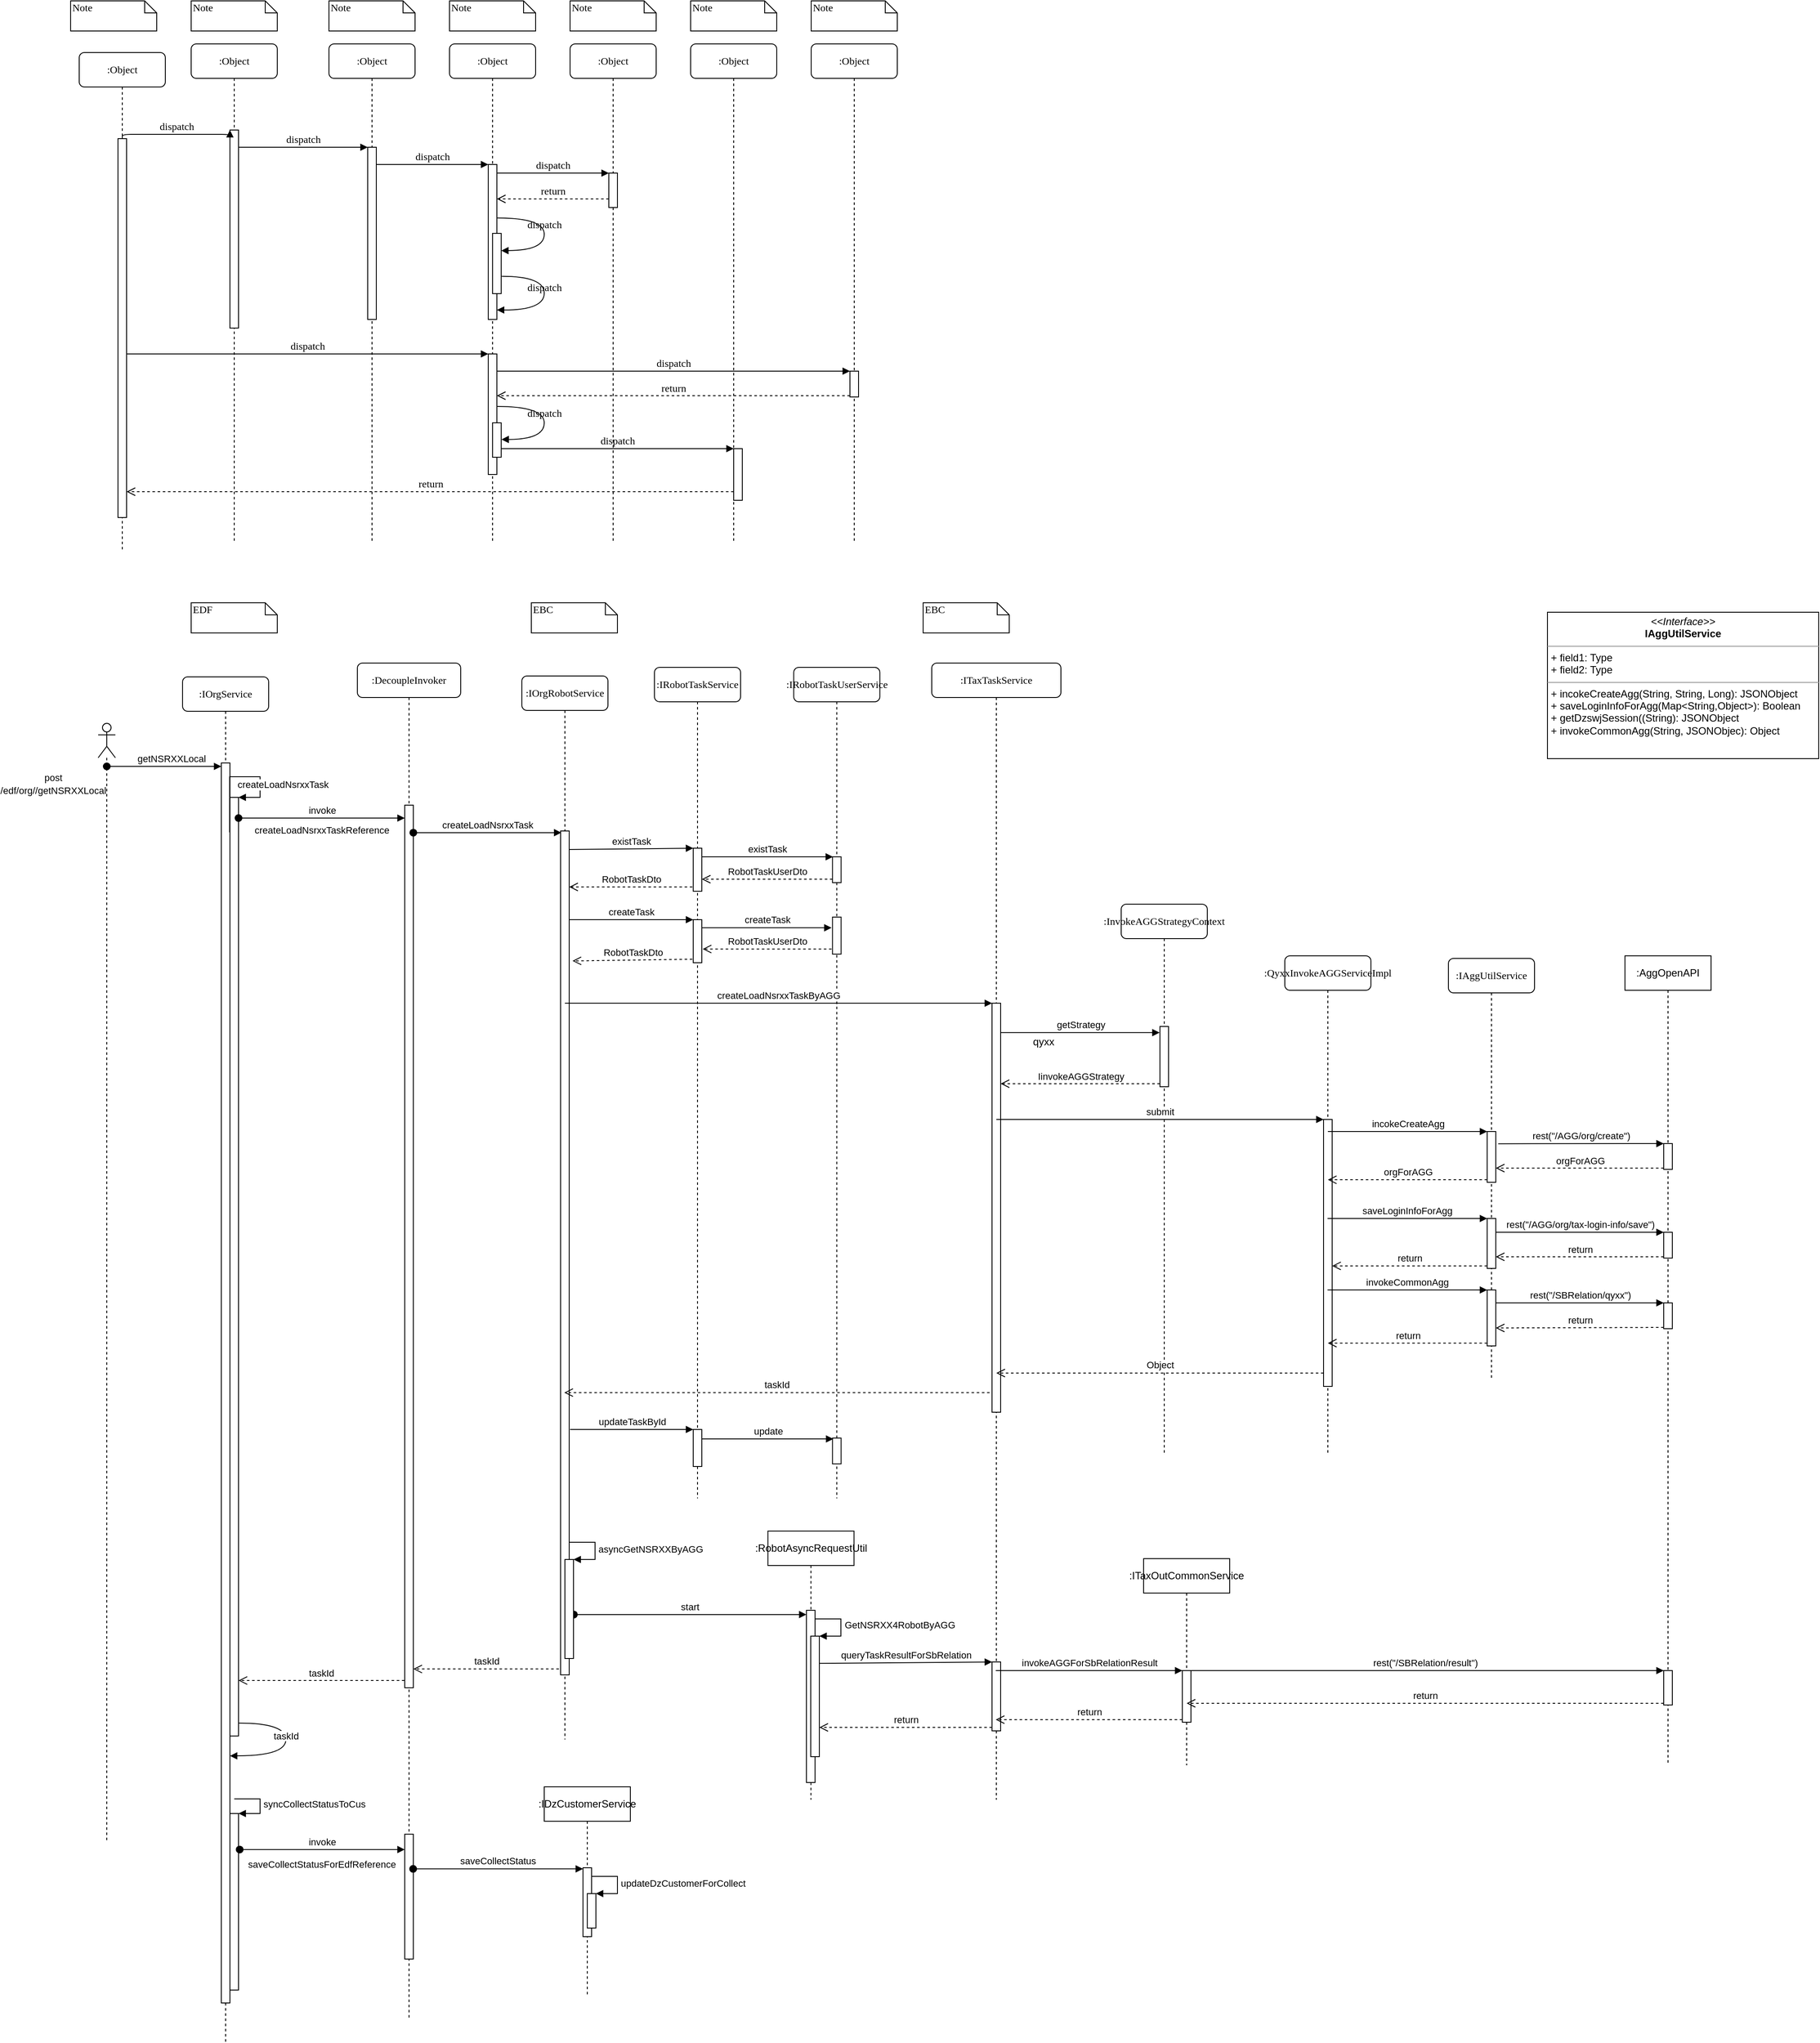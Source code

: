 <mxfile version="16.5.6" type="github">
  <diagram name="Page-1" id="13e1069c-82ec-6db2-03f1-153e76fe0fe0">
    <mxGraphModel dx="1205" dy="662" grid="1" gridSize="10" guides="1" tooltips="1" connect="1" arrows="1" fold="1" page="1" pageScale="1" pageWidth="1100" pageHeight="850" background="none" math="0" shadow="0">
      <root>
        <mxCell id="0" />
        <mxCell id="1" parent="0" />
        <mxCell id="7baba1c4bc27f4b0-2" value=":Object" style="shape=umlLifeline;perimeter=lifelinePerimeter;whiteSpace=wrap;html=1;container=1;collapsible=0;recursiveResize=0;outlineConnect=0;rounded=1;shadow=0;comic=0;labelBackgroundColor=none;strokeWidth=1;fontFamily=Verdana;fontSize=12;align=center;" parent="1" vertex="1">
          <mxGeometry x="240" y="80" width="100" height="580" as="geometry" />
        </mxCell>
        <mxCell id="7baba1c4bc27f4b0-10" value="" style="html=1;points=[];perimeter=orthogonalPerimeter;rounded=0;shadow=0;comic=0;labelBackgroundColor=none;strokeWidth=1;fontFamily=Verdana;fontSize=12;align=center;" parent="7baba1c4bc27f4b0-2" vertex="1">
          <mxGeometry x="45" y="100" width="10" height="230" as="geometry" />
        </mxCell>
        <mxCell id="7baba1c4bc27f4b0-3" value=":Object" style="shape=umlLifeline;perimeter=lifelinePerimeter;whiteSpace=wrap;html=1;container=1;collapsible=0;recursiveResize=0;outlineConnect=0;rounded=1;shadow=0;comic=0;labelBackgroundColor=none;strokeWidth=1;fontFamily=Verdana;fontSize=12;align=center;" parent="1" vertex="1">
          <mxGeometry x="400" y="80" width="100" height="580" as="geometry" />
        </mxCell>
        <mxCell id="7baba1c4bc27f4b0-13" value="" style="html=1;points=[];perimeter=orthogonalPerimeter;rounded=0;shadow=0;comic=0;labelBackgroundColor=none;strokeWidth=1;fontFamily=Verdana;fontSize=12;align=center;" parent="7baba1c4bc27f4b0-3" vertex="1">
          <mxGeometry x="45" y="120" width="10" height="200" as="geometry" />
        </mxCell>
        <mxCell id="7baba1c4bc27f4b0-4" value=":Object" style="shape=umlLifeline;perimeter=lifelinePerimeter;whiteSpace=wrap;html=1;container=1;collapsible=0;recursiveResize=0;outlineConnect=0;rounded=1;shadow=0;comic=0;labelBackgroundColor=none;strokeWidth=1;fontFamily=Verdana;fontSize=12;align=center;" parent="1" vertex="1">
          <mxGeometry x="540" y="80" width="100" height="580" as="geometry" />
        </mxCell>
        <mxCell id="7baba1c4bc27f4b0-5" value=":Object" style="shape=umlLifeline;perimeter=lifelinePerimeter;whiteSpace=wrap;html=1;container=1;collapsible=0;recursiveResize=0;outlineConnect=0;rounded=1;shadow=0;comic=0;labelBackgroundColor=none;strokeWidth=1;fontFamily=Verdana;fontSize=12;align=center;" parent="1" vertex="1">
          <mxGeometry x="680" y="80" width="100" height="580" as="geometry" />
        </mxCell>
        <mxCell id="7baba1c4bc27f4b0-6" value=":Object" style="shape=umlLifeline;perimeter=lifelinePerimeter;whiteSpace=wrap;html=1;container=1;collapsible=0;recursiveResize=0;outlineConnect=0;rounded=1;shadow=0;comic=0;labelBackgroundColor=none;strokeWidth=1;fontFamily=Verdana;fontSize=12;align=center;" parent="1" vertex="1">
          <mxGeometry x="820" y="80" width="100" height="580" as="geometry" />
        </mxCell>
        <mxCell id="7baba1c4bc27f4b0-7" value=":Object" style="shape=umlLifeline;perimeter=lifelinePerimeter;whiteSpace=wrap;html=1;container=1;collapsible=0;recursiveResize=0;outlineConnect=0;rounded=1;shadow=0;comic=0;labelBackgroundColor=none;strokeWidth=1;fontFamily=Verdana;fontSize=12;align=center;" parent="1" vertex="1">
          <mxGeometry x="960" y="80" width="100" height="580" as="geometry" />
        </mxCell>
        <mxCell id="7baba1c4bc27f4b0-8" value=":Object" style="shape=umlLifeline;perimeter=lifelinePerimeter;whiteSpace=wrap;html=1;container=1;collapsible=0;recursiveResize=0;outlineConnect=0;rounded=1;shadow=0;comic=0;labelBackgroundColor=none;strokeWidth=1;fontFamily=Verdana;fontSize=12;align=center;" parent="1" vertex="1">
          <mxGeometry x="110" y="90" width="100" height="580" as="geometry" />
        </mxCell>
        <mxCell id="7baba1c4bc27f4b0-9" value="" style="html=1;points=[];perimeter=orthogonalPerimeter;rounded=0;shadow=0;comic=0;labelBackgroundColor=none;strokeWidth=1;fontFamily=Verdana;fontSize=12;align=center;" parent="7baba1c4bc27f4b0-8" vertex="1">
          <mxGeometry x="45" y="100" width="10" height="440" as="geometry" />
        </mxCell>
        <mxCell id="7baba1c4bc27f4b0-16" value="" style="html=1;points=[];perimeter=orthogonalPerimeter;rounded=0;shadow=0;comic=0;labelBackgroundColor=none;strokeWidth=1;fontFamily=Verdana;fontSize=12;align=center;" parent="1" vertex="1">
          <mxGeometry x="585" y="220" width="10" height="180" as="geometry" />
        </mxCell>
        <mxCell id="7baba1c4bc27f4b0-17" value="dispatch" style="html=1;verticalAlign=bottom;endArrow=block;labelBackgroundColor=none;fontFamily=Verdana;fontSize=12;edgeStyle=elbowEdgeStyle;elbow=vertical;" parent="1" source="7baba1c4bc27f4b0-13" target="7baba1c4bc27f4b0-16" edge="1">
          <mxGeometry relative="1" as="geometry">
            <mxPoint x="510" y="220" as="sourcePoint" />
            <Array as="points">
              <mxPoint x="460" y="220" />
            </Array>
          </mxGeometry>
        </mxCell>
        <mxCell id="7baba1c4bc27f4b0-19" value="" style="html=1;points=[];perimeter=orthogonalPerimeter;rounded=0;shadow=0;comic=0;labelBackgroundColor=none;strokeWidth=1;fontFamily=Verdana;fontSize=12;align=center;" parent="1" vertex="1">
          <mxGeometry x="725" y="230" width="10" height="40" as="geometry" />
        </mxCell>
        <mxCell id="7baba1c4bc27f4b0-20" value="dispatch" style="html=1;verticalAlign=bottom;endArrow=block;entryX=0;entryY=0;labelBackgroundColor=none;fontFamily=Verdana;fontSize=12;edgeStyle=elbowEdgeStyle;elbow=vertical;" parent="1" source="7baba1c4bc27f4b0-16" target="7baba1c4bc27f4b0-19" edge="1">
          <mxGeometry relative="1" as="geometry">
            <mxPoint x="650" y="230" as="sourcePoint" />
          </mxGeometry>
        </mxCell>
        <mxCell id="7baba1c4bc27f4b0-21" value="return" style="html=1;verticalAlign=bottom;endArrow=open;dashed=1;endSize=8;labelBackgroundColor=none;fontFamily=Verdana;fontSize=12;edgeStyle=elbowEdgeStyle;elbow=vertical;" parent="1" source="7baba1c4bc27f4b0-19" target="7baba1c4bc27f4b0-16" edge="1">
          <mxGeometry relative="1" as="geometry">
            <mxPoint x="650" y="306" as="targetPoint" />
            <Array as="points">
              <mxPoint x="670" y="260" />
              <mxPoint x="700" y="260" />
            </Array>
          </mxGeometry>
        </mxCell>
        <mxCell id="7baba1c4bc27f4b0-22" value="" style="html=1;points=[];perimeter=orthogonalPerimeter;rounded=0;shadow=0;comic=0;labelBackgroundColor=none;strokeWidth=1;fontFamily=Verdana;fontSize=12;align=center;" parent="1" vertex="1">
          <mxGeometry x="585" y="440" width="10" height="140" as="geometry" />
        </mxCell>
        <mxCell id="7baba1c4bc27f4b0-23" value="dispatch" style="html=1;verticalAlign=bottom;endArrow=block;entryX=0;entryY=0;labelBackgroundColor=none;fontFamily=Verdana;fontSize=12;" parent="1" source="7baba1c4bc27f4b0-9" target="7baba1c4bc27f4b0-22" edge="1">
          <mxGeometry relative="1" as="geometry">
            <mxPoint x="510" y="420" as="sourcePoint" />
          </mxGeometry>
        </mxCell>
        <mxCell id="7baba1c4bc27f4b0-25" value="" style="html=1;points=[];perimeter=orthogonalPerimeter;rounded=0;shadow=0;comic=0;labelBackgroundColor=none;strokeColor=#000000;strokeWidth=1;fillColor=#FFFFFF;fontFamily=Verdana;fontSize=12;fontColor=#000000;align=center;" parent="1" vertex="1">
          <mxGeometry x="1005" y="460" width="10" height="30" as="geometry" />
        </mxCell>
        <mxCell id="7baba1c4bc27f4b0-26" value="dispatch" style="html=1;verticalAlign=bottom;endArrow=block;entryX=0;entryY=0;labelBackgroundColor=none;fontFamily=Verdana;fontSize=12;" parent="1" source="7baba1c4bc27f4b0-22" target="7baba1c4bc27f4b0-25" edge="1">
          <mxGeometry relative="1" as="geometry">
            <mxPoint x="930" y="340" as="sourcePoint" />
          </mxGeometry>
        </mxCell>
        <mxCell id="7baba1c4bc27f4b0-27" value="return" style="html=1;verticalAlign=bottom;endArrow=open;dashed=1;endSize=8;exitX=0;exitY=0.95;labelBackgroundColor=none;fontFamily=Verdana;fontSize=12;" parent="1" source="7baba1c4bc27f4b0-25" target="7baba1c4bc27f4b0-22" edge="1">
          <mxGeometry relative="1" as="geometry">
            <mxPoint x="930" y="416" as="targetPoint" />
          </mxGeometry>
        </mxCell>
        <mxCell id="7baba1c4bc27f4b0-28" value="" style="html=1;points=[];perimeter=orthogonalPerimeter;rounded=0;shadow=0;comic=0;labelBackgroundColor=none;strokeWidth=1;fontFamily=Verdana;fontSize=12;align=center;" parent="1" vertex="1">
          <mxGeometry x="870" y="550" width="10" height="60" as="geometry" />
        </mxCell>
        <mxCell id="7baba1c4bc27f4b0-29" value="dispatch" style="html=1;verticalAlign=bottom;endArrow=block;entryX=0;entryY=0;labelBackgroundColor=none;fontFamily=Verdana;fontSize=12;edgeStyle=elbowEdgeStyle;elbow=vertical;" parent="1" source="7baba1c4bc27f4b0-37" target="7baba1c4bc27f4b0-28" edge="1">
          <mxGeometry relative="1" as="geometry">
            <mxPoint x="800" y="550" as="sourcePoint" />
          </mxGeometry>
        </mxCell>
        <mxCell id="7baba1c4bc27f4b0-30" value="return" style="html=1;verticalAlign=bottom;endArrow=open;dashed=1;endSize=8;labelBackgroundColor=none;fontFamily=Verdana;fontSize=12;edgeStyle=elbowEdgeStyle;elbow=vertical;" parent="1" source="7baba1c4bc27f4b0-28" target="7baba1c4bc27f4b0-9" edge="1">
          <mxGeometry relative="1" as="geometry">
            <mxPoint x="800" y="626" as="targetPoint" />
            <Array as="points">
              <mxPoint x="570" y="600" />
            </Array>
          </mxGeometry>
        </mxCell>
        <mxCell id="7baba1c4bc27f4b0-11" value="dispatch" style="html=1;verticalAlign=bottom;endArrow=block;entryX=0;entryY=0;labelBackgroundColor=none;fontFamily=Verdana;fontSize=12;edgeStyle=elbowEdgeStyle;elbow=vertical;" parent="1" source="7baba1c4bc27f4b0-9" target="7baba1c4bc27f4b0-10" edge="1">
          <mxGeometry relative="1" as="geometry">
            <mxPoint x="220" y="190" as="sourcePoint" />
          </mxGeometry>
        </mxCell>
        <mxCell id="7baba1c4bc27f4b0-14" value="dispatch" style="html=1;verticalAlign=bottom;endArrow=block;entryX=0;entryY=0;labelBackgroundColor=none;fontFamily=Verdana;fontSize=12;edgeStyle=elbowEdgeStyle;elbow=vertical;" parent="1" source="7baba1c4bc27f4b0-10" target="7baba1c4bc27f4b0-13" edge="1">
          <mxGeometry relative="1" as="geometry">
            <mxPoint x="370" y="200" as="sourcePoint" />
          </mxGeometry>
        </mxCell>
        <mxCell id="7baba1c4bc27f4b0-34" value="" style="html=1;points=[];perimeter=orthogonalPerimeter;rounded=0;shadow=0;comic=0;labelBackgroundColor=none;strokeWidth=1;fontFamily=Verdana;fontSize=12;align=center;" parent="1" vertex="1">
          <mxGeometry x="590" y="300" width="10" height="70" as="geometry" />
        </mxCell>
        <mxCell id="7baba1c4bc27f4b0-35" value="dispatch" style="html=1;verticalAlign=bottom;endArrow=block;labelBackgroundColor=none;fontFamily=Verdana;fontSize=12;elbow=vertical;edgeStyle=orthogonalEdgeStyle;curved=1;entryX=1;entryY=0.286;entryPerimeter=0;exitX=1.038;exitY=0.345;exitPerimeter=0;" parent="1" source="7baba1c4bc27f4b0-16" target="7baba1c4bc27f4b0-34" edge="1">
          <mxGeometry relative="1" as="geometry">
            <mxPoint x="465" y="230" as="sourcePoint" />
            <mxPoint x="595" y="230" as="targetPoint" />
            <Array as="points">
              <mxPoint x="650" y="282" />
              <mxPoint x="650" y="320" />
            </Array>
          </mxGeometry>
        </mxCell>
        <mxCell id="7baba1c4bc27f4b0-36" value="dispatch" style="html=1;verticalAlign=bottom;endArrow=block;labelBackgroundColor=none;fontFamily=Verdana;fontSize=12;elbow=vertical;edgeStyle=orthogonalEdgeStyle;curved=1;exitX=1.066;exitY=0.713;exitPerimeter=0;" parent="1" source="7baba1c4bc27f4b0-34" edge="1">
          <mxGeometry relative="1" as="geometry">
            <mxPoint x="610.333" y="350" as="sourcePoint" />
            <mxPoint x="595" y="389" as="targetPoint" />
            <Array as="points">
              <mxPoint x="650" y="350" />
              <mxPoint x="650" y="389" />
            </Array>
          </mxGeometry>
        </mxCell>
        <mxCell id="7baba1c4bc27f4b0-37" value="" style="html=1;points=[];perimeter=orthogonalPerimeter;rounded=0;shadow=0;comic=0;labelBackgroundColor=none;strokeWidth=1;fontFamily=Verdana;fontSize=12;align=center;" parent="1" vertex="1">
          <mxGeometry x="590" y="520" width="10" height="40" as="geometry" />
        </mxCell>
        <mxCell id="7baba1c4bc27f4b0-39" value="dispatch" style="html=1;verticalAlign=bottom;endArrow=block;labelBackgroundColor=none;fontFamily=Verdana;fontSize=12;elbow=vertical;edgeStyle=orthogonalEdgeStyle;curved=1;entryX=1;entryY=0.286;entryPerimeter=0;exitX=1.038;exitY=0.345;exitPerimeter=0;" parent="1" edge="1">
          <mxGeometry relative="1" as="geometry">
            <mxPoint x="595.333" y="501" as="sourcePoint" />
            <mxPoint x="600.333" y="539.333" as="targetPoint" />
            <Array as="points">
              <mxPoint x="650" y="501" />
              <mxPoint x="650" y="539" />
            </Array>
          </mxGeometry>
        </mxCell>
        <mxCell id="7baba1c4bc27f4b0-40" value="Note" style="shape=note;whiteSpace=wrap;html=1;size=14;verticalAlign=top;align=left;spacingTop=-6;rounded=0;shadow=0;comic=0;labelBackgroundColor=none;strokeWidth=1;fontFamily=Verdana;fontSize=12" parent="1" vertex="1">
          <mxGeometry x="100" y="30" width="100" height="35" as="geometry" />
        </mxCell>
        <mxCell id="7baba1c4bc27f4b0-41" value="Note" style="shape=note;whiteSpace=wrap;html=1;size=14;verticalAlign=top;align=left;spacingTop=-6;rounded=0;shadow=0;comic=0;labelBackgroundColor=none;strokeWidth=1;fontFamily=Verdana;fontSize=12" parent="1" vertex="1">
          <mxGeometry x="240" y="30" width="100" height="35" as="geometry" />
        </mxCell>
        <mxCell id="7baba1c4bc27f4b0-42" value="Note" style="shape=note;whiteSpace=wrap;html=1;size=14;verticalAlign=top;align=left;spacingTop=-6;rounded=0;shadow=0;comic=0;labelBackgroundColor=none;strokeWidth=1;fontFamily=Verdana;fontSize=12" parent="1" vertex="1">
          <mxGeometry x="400" y="30" width="100" height="35" as="geometry" />
        </mxCell>
        <mxCell id="7baba1c4bc27f4b0-43" value="Note" style="shape=note;whiteSpace=wrap;html=1;size=14;verticalAlign=top;align=left;spacingTop=-6;rounded=0;shadow=0;comic=0;labelBackgroundColor=none;strokeWidth=1;fontFamily=Verdana;fontSize=12" parent="1" vertex="1">
          <mxGeometry x="540" y="30" width="100" height="35" as="geometry" />
        </mxCell>
        <mxCell id="7baba1c4bc27f4b0-44" value="Note" style="shape=note;whiteSpace=wrap;html=1;size=14;verticalAlign=top;align=left;spacingTop=-6;rounded=0;shadow=0;comic=0;labelBackgroundColor=none;strokeWidth=1;fontFamily=Verdana;fontSize=12" parent="1" vertex="1">
          <mxGeometry x="680" y="30" width="100" height="35" as="geometry" />
        </mxCell>
        <mxCell id="7baba1c4bc27f4b0-45" value="Note" style="shape=note;whiteSpace=wrap;html=1;size=14;verticalAlign=top;align=left;spacingTop=-6;rounded=0;shadow=0;comic=0;labelBackgroundColor=none;strokeWidth=1;fontFamily=Verdana;fontSize=12" parent="1" vertex="1">
          <mxGeometry x="820" y="30" width="100" height="35" as="geometry" />
        </mxCell>
        <mxCell id="7baba1c4bc27f4b0-46" value="Note" style="shape=note;whiteSpace=wrap;html=1;size=14;verticalAlign=top;align=left;spacingTop=-6;rounded=0;shadow=0;comic=0;labelBackgroundColor=none;strokeWidth=1;fontFamily=Verdana;fontSize=12" parent="1" vertex="1">
          <mxGeometry x="960" y="30" width="100" height="35" as="geometry" />
        </mxCell>
        <mxCell id="ivkTq8XfYuDbO7q5Ro5L-1" value=":IOrgService" style="shape=umlLifeline;perimeter=lifelinePerimeter;whiteSpace=wrap;html=1;container=1;collapsible=0;recursiveResize=0;outlineConnect=0;rounded=1;shadow=0;comic=0;labelBackgroundColor=none;strokeWidth=1;fontFamily=Verdana;fontSize=12;align=center;" vertex="1" parent="1">
          <mxGeometry x="230" y="815" width="100" height="1585" as="geometry" />
        </mxCell>
        <mxCell id="ivkTq8XfYuDbO7q5Ro5L-4" value="" style="html=1;points=[];perimeter=orthogonalPerimeter;" vertex="1" parent="ivkTq8XfYuDbO7q5Ro5L-1">
          <mxGeometry x="45" y="100" width="10" height="1440" as="geometry" />
        </mxCell>
        <mxCell id="ivkTq8XfYuDbO7q5Ro5L-6" value="" style="html=1;points=[];perimeter=orthogonalPerimeter;" vertex="1" parent="ivkTq8XfYuDbO7q5Ro5L-1">
          <mxGeometry x="55" y="140" width="10" height="1090" as="geometry" />
        </mxCell>
        <mxCell id="ivkTq8XfYuDbO7q5Ro5L-7" value="createLoadNsrxxTask" style="edgeStyle=orthogonalEdgeStyle;html=1;align=left;spacingLeft=2;endArrow=block;rounded=0;entryX=1;entryY=0;exitX=0.967;exitY=0.056;exitDx=0;exitDy=0;exitPerimeter=0;" edge="1" target="ivkTq8XfYuDbO7q5Ro5L-6" parent="ivkTq8XfYuDbO7q5Ro5L-1" source="ivkTq8XfYuDbO7q5Ro5L-4">
          <mxGeometry x="-0.253" y="-5" relative="1" as="geometry">
            <mxPoint x="60" y="115" as="sourcePoint" />
            <Array as="points">
              <mxPoint x="55" y="116" />
              <mxPoint x="90" y="116" />
              <mxPoint x="90" y="140" />
            </Array>
            <mxPoint as="offset" />
          </mxGeometry>
        </mxCell>
        <mxCell id="ivkTq8XfYuDbO7q5Ro5L-94" value="&lt;span style=&quot;font-family: &amp;#34;helvetica&amp;#34; ; font-size: 11px ; background-color: rgb(255 , 255 , 255)&quot;&gt;taskId&lt;/span&gt;" style="html=1;verticalAlign=bottom;endArrow=block;labelBackgroundColor=none;fontFamily=Verdana;fontSize=12;elbow=vertical;edgeStyle=orthogonalEdgeStyle;curved=1;" edge="1" parent="ivkTq8XfYuDbO7q5Ro5L-1">
          <mxGeometry relative="1" as="geometry">
            <mxPoint x="65" y="1215.048" as="sourcePoint" />
            <mxPoint x="55" y="1253.048" as="targetPoint" />
            <Array as="points">
              <mxPoint x="120" y="1215" />
              <mxPoint x="120" y="1253" />
            </Array>
          </mxGeometry>
        </mxCell>
        <mxCell id="ivkTq8XfYuDbO7q5Ro5L-96" value="" style="html=1;points=[];perimeter=orthogonalPerimeter;" vertex="1" parent="ivkTq8XfYuDbO7q5Ro5L-1">
          <mxGeometry x="55" y="1320" width="10" height="205" as="geometry" />
        </mxCell>
        <mxCell id="ivkTq8XfYuDbO7q5Ro5L-97" value="syncCollectStatusToCus" style="edgeStyle=orthogonalEdgeStyle;html=1;align=left;spacingLeft=2;endArrow=block;rounded=0;entryX=1;entryY=0;" edge="1" target="ivkTq8XfYuDbO7q5Ro5L-96" parent="ivkTq8XfYuDbO7q5Ro5L-1">
          <mxGeometry relative="1" as="geometry">
            <mxPoint x="60" y="1303" as="sourcePoint" />
            <Array as="points">
              <mxPoint x="90" y="1303" />
              <mxPoint x="90" y="1320" />
            </Array>
          </mxGeometry>
        </mxCell>
        <mxCell id="ivkTq8XfYuDbO7q5Ro5L-3" value="" style="shape=umlLifeline;participant=umlActor;perimeter=lifelinePerimeter;whiteSpace=wrap;html=1;container=1;collapsible=0;recursiveResize=0;verticalAlign=top;spacingTop=36;outlineConnect=0;" vertex="1" parent="1">
          <mxGeometry x="132" y="869" width="20" height="1300" as="geometry" />
        </mxCell>
        <mxCell id="ivkTq8XfYuDbO7q5Ro5L-5" value="&lt;span style=&quot;font-size: 11px&quot;&gt;getNSRXXLocal&lt;/span&gt;" style="html=1;verticalAlign=bottom;startArrow=oval;endArrow=block;startSize=8;rounded=0;" edge="1" target="ivkTq8XfYuDbO7q5Ro5L-4" parent="1" source="ivkTq8XfYuDbO7q5Ro5L-3">
          <mxGeometry x="0.106" relative="1" as="geometry">
            <mxPoint x="245" y="914" as="sourcePoint" />
            <Array as="points">
              <mxPoint x="250" y="919" />
            </Array>
            <mxPoint x="1" as="offset" />
          </mxGeometry>
        </mxCell>
        <mxCell id="ivkTq8XfYuDbO7q5Ro5L-10" value=":DecoupleInvoker" style="shape=umlLifeline;perimeter=lifelinePerimeter;whiteSpace=wrap;html=1;container=1;collapsible=0;recursiveResize=0;outlineConnect=0;rounded=1;shadow=0;comic=0;labelBackgroundColor=none;strokeWidth=1;fontFamily=Verdana;fontSize=12;align=center;" vertex="1" parent="1">
          <mxGeometry x="433" y="799" width="120" height="1575" as="geometry" />
        </mxCell>
        <mxCell id="ivkTq8XfYuDbO7q5Ro5L-14" value="" style="html=1;points=[];perimeter=orthogonalPerimeter;" vertex="1" parent="ivkTq8XfYuDbO7q5Ro5L-10">
          <mxGeometry x="55" y="165" width="10" height="1025" as="geometry" />
        </mxCell>
        <mxCell id="ivkTq8XfYuDbO7q5Ro5L-17" value="&lt;span style=&quot;font-family: &amp;#34;helvetica&amp;#34; ; font-size: 11px ; background-color: rgb(255 , 255 , 255)&quot;&gt;createLoadNsrxxTaskReference&lt;/span&gt;" style="text;html=1;strokeColor=none;fillColor=none;align=center;verticalAlign=middle;whiteSpace=wrap;rounded=0;" vertex="1" parent="ivkTq8XfYuDbO7q5Ro5L-10">
          <mxGeometry x="-71" y="184" width="60" height="20" as="geometry" />
        </mxCell>
        <mxCell id="ivkTq8XfYuDbO7q5Ro5L-103" value="" style="html=1;points=[];perimeter=orthogonalPerimeter;" vertex="1" parent="ivkTq8XfYuDbO7q5Ro5L-10">
          <mxGeometry x="55" y="1360" width="10" height="145" as="geometry" />
        </mxCell>
        <mxCell id="ivkTq8XfYuDbO7q5Ro5L-15" value="invoke" style="html=1;verticalAlign=bottom;startArrow=oval;endArrow=block;startSize=8;rounded=0;" edge="1" target="ivkTq8XfYuDbO7q5Ro5L-14" parent="1" source="ivkTq8XfYuDbO7q5Ro5L-6">
          <mxGeometry relative="1" as="geometry">
            <mxPoint x="325.04" y="978.625" as="sourcePoint" />
            <Array as="points">
              <mxPoint x="400" y="979" />
            </Array>
          </mxGeometry>
        </mxCell>
        <mxCell id="ivkTq8XfYuDbO7q5Ro5L-19" value="&lt;span style=&quot;font-family: &amp;#34;helvetica&amp;#34; ; font-size: 11px ; background-color: rgb(255 , 255 , 255)&quot;&gt;post /edf/org//getNSRXXLocal&lt;/span&gt;" style="text;html=1;strokeColor=none;fillColor=none;align=center;verticalAlign=middle;whiteSpace=wrap;rounded=0;" vertex="1" parent="1">
          <mxGeometry x="50" y="929" width="60" height="20" as="geometry" />
        </mxCell>
        <mxCell id="ivkTq8XfYuDbO7q5Ro5L-20" value="EDF" style="shape=note;whiteSpace=wrap;html=1;size=14;verticalAlign=top;align=left;spacingTop=-6;rounded=0;shadow=0;comic=0;labelBackgroundColor=none;strokeWidth=1;fontFamily=Verdana;fontSize=12" vertex="1" parent="1">
          <mxGeometry x="240" y="729" width="100" height="35" as="geometry" />
        </mxCell>
        <mxCell id="ivkTq8XfYuDbO7q5Ro5L-21" value=":IOrgRobotService" style="shape=umlLifeline;perimeter=lifelinePerimeter;whiteSpace=wrap;html=1;container=1;collapsible=0;recursiveResize=0;outlineConnect=0;rounded=1;shadow=0;comic=0;labelBackgroundColor=none;strokeWidth=1;fontFamily=Verdana;fontSize=12;align=center;" vertex="1" parent="1">
          <mxGeometry x="624" y="814" width="100" height="1235" as="geometry" />
        </mxCell>
        <mxCell id="ivkTq8XfYuDbO7q5Ro5L-25" value="" style="html=1;points=[];perimeter=orthogonalPerimeter;" vertex="1" parent="ivkTq8XfYuDbO7q5Ro5L-21">
          <mxGeometry x="45" y="180" width="10" height="980" as="geometry" />
        </mxCell>
        <mxCell id="ivkTq8XfYuDbO7q5Ro5L-24" value="EBC" style="shape=note;whiteSpace=wrap;html=1;size=14;verticalAlign=top;align=left;spacingTop=-6;rounded=0;shadow=0;comic=0;labelBackgroundColor=none;strokeWidth=1;fontFamily=Verdana;fontSize=12" vertex="1" parent="1">
          <mxGeometry x="635" y="729" width="100" height="35" as="geometry" />
        </mxCell>
        <mxCell id="ivkTq8XfYuDbO7q5Ro5L-26" value="createLoadNsrxxTask" style="html=1;verticalAlign=bottom;startArrow=oval;endArrow=block;startSize=8;rounded=0;entryX=0.091;entryY=0.002;entryDx=0;entryDy=0;entryPerimeter=0;" edge="1" target="ivkTq8XfYuDbO7q5Ro5L-25" parent="1" source="ivkTq8XfYuDbO7q5Ro5L-14">
          <mxGeometry relative="1" as="geometry">
            <mxPoint x="530" y="996" as="sourcePoint" />
            <mxPoint x="600" y="996" as="targetPoint" />
          </mxGeometry>
        </mxCell>
        <mxCell id="ivkTq8XfYuDbO7q5Ro5L-27" value=":IRobotTaskService" style="shape=umlLifeline;perimeter=lifelinePerimeter;whiteSpace=wrap;html=1;container=1;collapsible=0;recursiveResize=0;outlineConnect=0;rounded=1;shadow=0;comic=0;labelBackgroundColor=none;strokeWidth=1;fontFamily=Verdana;fontSize=12;align=center;" vertex="1" parent="1">
          <mxGeometry x="778" y="804" width="100" height="965" as="geometry" />
        </mxCell>
        <mxCell id="ivkTq8XfYuDbO7q5Ro5L-29" value="" style="html=1;points=[];perimeter=orthogonalPerimeter;" vertex="1" parent="ivkTq8XfYuDbO7q5Ro5L-27">
          <mxGeometry x="45" y="210" width="10" height="50" as="geometry" />
        </mxCell>
        <mxCell id="ivkTq8XfYuDbO7q5Ro5L-31" value="RobotTaskDto" style="html=1;verticalAlign=bottom;endArrow=open;dashed=1;endSize=8;exitX=0;exitY=0.95;rounded=0;" edge="1" parent="ivkTq8XfYuDbO7q5Ro5L-27" target="ivkTq8XfYuDbO7q5Ro5L-25">
          <mxGeometry relative="1" as="geometry">
            <mxPoint x="-71" y="255" as="targetPoint" />
            <mxPoint x="44" y="255" as="sourcePoint" />
          </mxGeometry>
        </mxCell>
        <mxCell id="ivkTq8XfYuDbO7q5Ro5L-40" value="" style="html=1;points=[];perimeter=orthogonalPerimeter;" vertex="1" parent="ivkTq8XfYuDbO7q5Ro5L-27">
          <mxGeometry x="45" y="293" width="10" height="50" as="geometry" />
        </mxCell>
        <mxCell id="ivkTq8XfYuDbO7q5Ro5L-86" value="" style="html=1;points=[];perimeter=orthogonalPerimeter;" vertex="1" parent="ivkTq8XfYuDbO7q5Ro5L-27">
          <mxGeometry x="45" y="885" width="10" height="43" as="geometry" />
        </mxCell>
        <mxCell id="ivkTq8XfYuDbO7q5Ro5L-30" value="existTask" style="html=1;verticalAlign=bottom;endArrow=block;entryX=0;entryY=0;rounded=0;exitX=1.039;exitY=0.022;exitDx=0;exitDy=0;exitPerimeter=0;" edge="1" target="ivkTq8XfYuDbO7q5Ro5L-29" parent="1" source="ivkTq8XfYuDbO7q5Ro5L-25">
          <mxGeometry relative="1" as="geometry">
            <mxPoint x="700" y="1014" as="sourcePoint" />
          </mxGeometry>
        </mxCell>
        <mxCell id="ivkTq8XfYuDbO7q5Ro5L-32" value=":IRobotTaskUserService" style="shape=umlLifeline;perimeter=lifelinePerimeter;whiteSpace=wrap;html=1;container=1;collapsible=0;recursiveResize=0;outlineConnect=0;rounded=1;shadow=0;comic=0;labelBackgroundColor=none;strokeWidth=1;fontFamily=Verdana;fontSize=12;align=center;" vertex="1" parent="1">
          <mxGeometry x="939.74" y="804" width="100" height="965" as="geometry" />
        </mxCell>
        <mxCell id="ivkTq8XfYuDbO7q5Ro5L-33" value="" style="html=1;points=[];perimeter=orthogonalPerimeter;" vertex="1" parent="ivkTq8XfYuDbO7q5Ro5L-32">
          <mxGeometry x="45" y="220" width="10" height="30" as="geometry" />
        </mxCell>
        <mxCell id="ivkTq8XfYuDbO7q5Ro5L-34" value="RobotTaskUserDto" style="html=1;verticalAlign=bottom;endArrow=open;dashed=1;endSize=8;exitX=0;exitY=0.95;rounded=0;" edge="1" parent="ivkTq8XfYuDbO7q5Ro5L-32" target="ivkTq8XfYuDbO7q5Ro5L-29">
          <mxGeometry relative="1" as="geometry">
            <mxPoint x="-110" y="246" as="targetPoint" />
            <mxPoint x="45" y="246" as="sourcePoint" />
          </mxGeometry>
        </mxCell>
        <mxCell id="ivkTq8XfYuDbO7q5Ro5L-43" value="" style="html=1;points=[];perimeter=orthogonalPerimeter;" vertex="1" parent="ivkTq8XfYuDbO7q5Ro5L-32">
          <mxGeometry x="45" y="290" width="10" height="43" as="geometry" />
        </mxCell>
        <mxCell id="ivkTq8XfYuDbO7q5Ro5L-87" value="" style="html=1;points=[];perimeter=orthogonalPerimeter;" vertex="1" parent="ivkTq8XfYuDbO7q5Ro5L-32">
          <mxGeometry x="45" y="895" width="10" height="30" as="geometry" />
        </mxCell>
        <mxCell id="ivkTq8XfYuDbO7q5Ro5L-89" value="updateTaskById" style="html=1;verticalAlign=bottom;endArrow=block;entryX=0;entryY=0;rounded=0;" edge="1" parent="ivkTq8XfYuDbO7q5Ro5L-32" target="ivkTq8XfYuDbO7q5Ro5L-86">
          <mxGeometry relative="1" as="geometry">
            <mxPoint x="-259.74" y="885" as="sourcePoint" />
          </mxGeometry>
        </mxCell>
        <mxCell id="ivkTq8XfYuDbO7q5Ro5L-91" value="update" style="html=1;verticalAlign=bottom;endArrow=block;entryX=0;entryY=0;rounded=0;" edge="1" parent="ivkTq8XfYuDbO7q5Ro5L-32" source="ivkTq8XfYuDbO7q5Ro5L-86">
          <mxGeometry relative="1" as="geometry">
            <mxPoint x="-103.74" y="896" as="sourcePoint" />
            <mxPoint x="46.0" y="896" as="targetPoint" />
          </mxGeometry>
        </mxCell>
        <mxCell id="ivkTq8XfYuDbO7q5Ro5L-35" value="existTask" style="html=1;verticalAlign=bottom;endArrow=block;rounded=0;entryX=0.055;entryY=0;entryDx=0;entryDy=0;entryPerimeter=0;" edge="1" parent="1" target="ivkTq8XfYuDbO7q5Ro5L-33" source="ivkTq8XfYuDbO7q5Ro5L-29">
          <mxGeometry relative="1" as="geometry">
            <mxPoint x="880" y="1025" as="sourcePoint" />
            <mxPoint x="1000" y="1025" as="targetPoint" />
          </mxGeometry>
        </mxCell>
        <mxCell id="ivkTq8XfYuDbO7q5Ro5L-41" value="RobotTaskDto" style="html=1;verticalAlign=bottom;endArrow=open;dashed=1;endSize=8;rounded=0;exitX=-0.1;exitY=0.918;exitDx=0;exitDy=0;exitPerimeter=0;entryX=1.387;entryY=0.154;entryDx=0;entryDy=0;entryPerimeter=0;" edge="1" parent="1" source="ivkTq8XfYuDbO7q5Ro5L-40" target="ivkTq8XfYuDbO7q5Ro5L-25">
          <mxGeometry relative="1" as="geometry">
            <mxPoint x="702" y="1142" as="targetPoint" />
            <mxPoint x="820" y="1142" as="sourcePoint" />
          </mxGeometry>
        </mxCell>
        <mxCell id="ivkTq8XfYuDbO7q5Ro5L-42" value="createTask" style="html=1;verticalAlign=bottom;endArrow=block;entryX=0;entryY=0;rounded=0;" edge="1" parent="1" target="ivkTq8XfYuDbO7q5Ro5L-40" source="ivkTq8XfYuDbO7q5Ro5L-25">
          <mxGeometry relative="1" as="geometry">
            <mxPoint x="702" y="1097" as="sourcePoint" />
          </mxGeometry>
        </mxCell>
        <mxCell id="ivkTq8XfYuDbO7q5Ro5L-44" value="RobotTaskUserDto" style="html=1;verticalAlign=bottom;endArrow=open;dashed=1;endSize=8;rounded=0;exitX=-0.107;exitY=0.862;exitDx=0;exitDy=0;exitPerimeter=0;entryX=1.1;entryY=0.682;entryDx=0;entryDy=0;entryPerimeter=0;" edge="1" parent="1" source="ivkTq8XfYuDbO7q5Ro5L-43" target="ivkTq8XfYuDbO7q5Ro5L-40">
          <mxGeometry relative="1" as="geometry">
            <mxPoint x="876.74" y="1133" as="targetPoint" />
            <mxPoint x="980" y="1133" as="sourcePoint" />
          </mxGeometry>
        </mxCell>
        <mxCell id="ivkTq8XfYuDbO7q5Ro5L-45" value="createTask" style="html=1;verticalAlign=bottom;endArrow=block;rounded=0;entryX=-0.107;entryY=0.289;entryDx=0;entryDy=0;entryPerimeter=0;" edge="1" parent="1" source="ivkTq8XfYuDbO7q5Ro5L-40" target="ivkTq8XfYuDbO7q5Ro5L-43">
          <mxGeometry relative="1" as="geometry">
            <mxPoint x="882" y="1108" as="sourcePoint" />
            <mxPoint x="1000" y="1108" as="targetPoint" />
          </mxGeometry>
        </mxCell>
        <mxCell id="ivkTq8XfYuDbO7q5Ro5L-46" value=":ITaxTaskService" style="shape=umlLifeline;perimeter=lifelinePerimeter;whiteSpace=wrap;html=1;container=1;collapsible=0;recursiveResize=0;outlineConnect=0;rounded=1;shadow=0;comic=0;labelBackgroundColor=none;strokeWidth=1;fontFamily=Verdana;fontSize=12;align=center;" vertex="1" parent="1">
          <mxGeometry x="1100" y="799" width="150" height="1320" as="geometry" />
        </mxCell>
        <mxCell id="ivkTq8XfYuDbO7q5Ro5L-51" value="" style="html=1;points=[];perimeter=orthogonalPerimeter;" vertex="1" parent="ivkTq8XfYuDbO7q5Ro5L-46">
          <mxGeometry x="70" y="395" width="10" height="475" as="geometry" />
        </mxCell>
        <mxCell id="ivkTq8XfYuDbO7q5Ro5L-65" value="qyxx" style="text;html=1;strokeColor=none;fillColor=none;align=center;verticalAlign=middle;whiteSpace=wrap;rounded=0;" vertex="1" parent="ivkTq8XfYuDbO7q5Ro5L-46">
          <mxGeometry x="100" y="430" width="60" height="20" as="geometry" />
        </mxCell>
        <mxCell id="ivkTq8XfYuDbO7q5Ro5L-122" value="" style="html=1;points=[];perimeter=orthogonalPerimeter;" vertex="1" parent="ivkTq8XfYuDbO7q5Ro5L-46">
          <mxGeometry x="70" y="1160" width="10" height="80" as="geometry" />
        </mxCell>
        <mxCell id="ivkTq8XfYuDbO7q5Ro5L-52" value="createLoadNsrxxTaskByAGG" style="html=1;verticalAlign=bottom;endArrow=block;entryX=0;entryY=0;rounded=0;" edge="1" target="ivkTq8XfYuDbO7q5Ro5L-51" parent="1" source="ivkTq8XfYuDbO7q5Ro5L-21">
          <mxGeometry relative="1" as="geometry">
            <mxPoint x="1125" y="1194" as="sourcePoint" />
          </mxGeometry>
        </mxCell>
        <mxCell id="ivkTq8XfYuDbO7q5Ro5L-53" value="taskId" style="html=1;verticalAlign=bottom;endArrow=open;dashed=1;endSize=8;rounded=0;exitX=-0.28;exitY=0.832;exitDx=0;exitDy=0;exitPerimeter=0;" edge="1" parent="1">
          <mxGeometry relative="1" as="geometry">
            <mxPoint x="673.324" y="1646.2" as="targetPoint" />
            <mxPoint x="1167.2" y="1646.2" as="sourcePoint" />
          </mxGeometry>
        </mxCell>
        <mxCell id="ivkTq8XfYuDbO7q5Ro5L-54" value="EBC" style="shape=note;whiteSpace=wrap;html=1;size=14;verticalAlign=top;align=left;spacingTop=-6;rounded=0;shadow=0;comic=0;labelBackgroundColor=none;strokeWidth=1;fontFamily=Verdana;fontSize=12" vertex="1" parent="1">
          <mxGeometry x="1090" y="729" width="100" height="35" as="geometry" />
        </mxCell>
        <mxCell id="ivkTq8XfYuDbO7q5Ro5L-55" value=":InvokeAGGStrategyContext" style="shape=umlLifeline;perimeter=lifelinePerimeter;whiteSpace=wrap;html=1;container=1;collapsible=0;recursiveResize=0;outlineConnect=0;rounded=1;shadow=0;comic=0;labelBackgroundColor=none;strokeWidth=1;fontFamily=Verdana;fontSize=12;align=center;" vertex="1" parent="1">
          <mxGeometry x="1320" y="1079" width="100" height="640" as="geometry" />
        </mxCell>
        <mxCell id="ivkTq8XfYuDbO7q5Ro5L-60" value="" style="html=1;points=[];perimeter=orthogonalPerimeter;" vertex="1" parent="ivkTq8XfYuDbO7q5Ro5L-55">
          <mxGeometry x="45" y="142" width="10" height="70" as="geometry" />
        </mxCell>
        <mxCell id="ivkTq8XfYuDbO7q5Ro5L-62" value="IinvokeAGGStrategy" style="html=1;verticalAlign=bottom;endArrow=open;dashed=1;endSize=8;exitX=0;exitY=0.95;rounded=0;" edge="1" source="ivkTq8XfYuDbO7q5Ro5L-60" parent="1" target="ivkTq8XfYuDbO7q5Ro5L-51">
          <mxGeometry relative="1" as="geometry">
            <mxPoint x="1210" y="1295" as="targetPoint" />
          </mxGeometry>
        </mxCell>
        <mxCell id="ivkTq8XfYuDbO7q5Ro5L-61" value="getStrategy" style="html=1;verticalAlign=bottom;endArrow=block;rounded=0;entryX=-0.043;entryY=0.102;entryDx=0;entryDy=0;entryPerimeter=0;" edge="1" target="ivkTq8XfYuDbO7q5Ro5L-60" parent="1" source="ivkTq8XfYuDbO7q5Ro5L-51">
          <mxGeometry relative="1" as="geometry">
            <mxPoint x="1220" y="1209" as="sourcePoint" />
            <mxPoint x="1365" y="1209" as="targetPoint" />
          </mxGeometry>
        </mxCell>
        <mxCell id="ivkTq8XfYuDbO7q5Ro5L-63" value=":QyxxInvokeAGGServiceImpl" style="shape=umlLifeline;perimeter=lifelinePerimeter;whiteSpace=wrap;html=1;container=1;collapsible=0;recursiveResize=0;outlineConnect=0;rounded=1;shadow=0;comic=0;labelBackgroundColor=none;strokeWidth=1;fontFamily=Verdana;fontSize=12;align=center;" vertex="1" parent="1">
          <mxGeometry x="1510" y="1139" width="100" height="580" as="geometry" />
        </mxCell>
        <mxCell id="ivkTq8XfYuDbO7q5Ro5L-66" value="" style="html=1;points=[];perimeter=orthogonalPerimeter;" vertex="1" parent="ivkTq8XfYuDbO7q5Ro5L-63">
          <mxGeometry x="45" y="190" width="10" height="310" as="geometry" />
        </mxCell>
        <mxCell id="ivkTq8XfYuDbO7q5Ro5L-67" value="submit&lt;span&gt;	&lt;/span&gt;" style="html=1;verticalAlign=bottom;endArrow=block;entryX=0;entryY=0;rounded=0;" edge="1" target="ivkTq8XfYuDbO7q5Ro5L-66" parent="1" source="ivkTq8XfYuDbO7q5Ro5L-46">
          <mxGeometry relative="1" as="geometry">
            <mxPoint x="1485" y="1329" as="sourcePoint" />
          </mxGeometry>
        </mxCell>
        <mxCell id="ivkTq8XfYuDbO7q5Ro5L-68" value="Object" style="html=1;verticalAlign=bottom;endArrow=open;dashed=1;endSize=8;exitX=0;exitY=0.95;rounded=0;" edge="1" source="ivkTq8XfYuDbO7q5Ro5L-66" parent="1" target="ivkTq8XfYuDbO7q5Ro5L-46">
          <mxGeometry relative="1" as="geometry">
            <mxPoint x="1485" y="1405" as="targetPoint" />
          </mxGeometry>
        </mxCell>
        <mxCell id="ivkTq8XfYuDbO7q5Ro5L-69" value=":IAggUtilService" style="shape=umlLifeline;perimeter=lifelinePerimeter;whiteSpace=wrap;html=1;container=1;collapsible=0;recursiveResize=0;outlineConnect=0;rounded=1;shadow=0;comic=0;labelBackgroundColor=none;strokeWidth=1;fontFamily=Verdana;fontSize=12;align=center;" vertex="1" parent="1">
          <mxGeometry x="1700" y="1142" width="100" height="490" as="geometry" />
        </mxCell>
        <mxCell id="ivkTq8XfYuDbO7q5Ro5L-77" value="" style="html=1;points=[];perimeter=orthogonalPerimeter;" vertex="1" parent="ivkTq8XfYuDbO7q5Ro5L-69">
          <mxGeometry x="45" y="201" width="10" height="59" as="geometry" />
        </mxCell>
        <mxCell id="ivkTq8XfYuDbO7q5Ro5L-80" value="" style="html=1;points=[];perimeter=orthogonalPerimeter;" vertex="1" parent="ivkTq8XfYuDbO7q5Ro5L-69">
          <mxGeometry x="45" y="302" width="10" height="58" as="geometry" />
        </mxCell>
        <mxCell id="ivkTq8XfYuDbO7q5Ro5L-81" value="saveLoginInfoForAgg" style="html=1;verticalAlign=bottom;endArrow=block;entryX=0;entryY=0;rounded=0;" edge="1" parent="ivkTq8XfYuDbO7q5Ro5L-69" target="ivkTq8XfYuDbO7q5Ro5L-80">
          <mxGeometry relative="1" as="geometry">
            <mxPoint x="-140.37" y="302" as="sourcePoint" />
          </mxGeometry>
        </mxCell>
        <mxCell id="ivkTq8XfYuDbO7q5Ro5L-83" value="" style="html=1;points=[];perimeter=orthogonalPerimeter;" vertex="1" parent="ivkTq8XfYuDbO7q5Ro5L-69">
          <mxGeometry x="45" y="385" width="10" height="65" as="geometry" />
        </mxCell>
        <mxCell id="ivkTq8XfYuDbO7q5Ro5L-84" value="invokeCommonAgg" style="html=1;verticalAlign=bottom;endArrow=block;entryX=0;entryY=0;rounded=0;" edge="1" parent="ivkTq8XfYuDbO7q5Ro5L-69" target="ivkTq8XfYuDbO7q5Ro5L-83">
          <mxGeometry relative="1" as="geometry">
            <mxPoint x="-140.37" y="385" as="sourcePoint" />
          </mxGeometry>
        </mxCell>
        <mxCell id="ivkTq8XfYuDbO7q5Ro5L-78" value="incokeCreateAgg" style="html=1;verticalAlign=bottom;endArrow=block;entryX=0;entryY=0;rounded=0;" edge="1" target="ivkTq8XfYuDbO7q5Ro5L-77" parent="1" source="ivkTq8XfYuDbO7q5Ro5L-63">
          <mxGeometry relative="1" as="geometry">
            <mxPoint x="1610" y="1359" as="sourcePoint" />
          </mxGeometry>
        </mxCell>
        <mxCell id="ivkTq8XfYuDbO7q5Ro5L-79" value="orgForAGG" style="html=1;verticalAlign=bottom;endArrow=open;dashed=1;endSize=8;exitX=0;exitY=0.95;rounded=0;" edge="1" source="ivkTq8XfYuDbO7q5Ro5L-77" parent="1" target="ivkTq8XfYuDbO7q5Ro5L-63">
          <mxGeometry relative="1" as="geometry">
            <mxPoint x="1675" y="1435" as="targetPoint" />
          </mxGeometry>
        </mxCell>
        <mxCell id="ivkTq8XfYuDbO7q5Ro5L-92" value="taskId" style="html=1;verticalAlign=bottom;endArrow=open;dashed=1;endSize=8;rounded=0;exitX=-0.2;exitY=0.993;exitDx=0;exitDy=0;exitPerimeter=0;" edge="1" parent="1" source="ivkTq8XfYuDbO7q5Ro5L-25" target="ivkTq8XfYuDbO7q5Ro5L-14">
          <mxGeometry relative="1" as="geometry">
            <mxPoint x="500" y="1898" as="targetPoint" />
            <mxPoint x="695.29" y="1690.08" as="sourcePoint" />
          </mxGeometry>
        </mxCell>
        <mxCell id="ivkTq8XfYuDbO7q5Ro5L-93" value="taskId" style="html=1;verticalAlign=bottom;endArrow=open;dashed=1;endSize=8;rounded=0;exitX=-0.029;exitY=0.982;exitDx=0;exitDy=0;exitPerimeter=0;" edge="1" parent="1">
          <mxGeometry relative="1" as="geometry">
            <mxPoint x="295" y="1980.55" as="targetPoint" />
            <mxPoint x="487.71" y="1980.55" as="sourcePoint" />
          </mxGeometry>
        </mxCell>
        <mxCell id="ivkTq8XfYuDbO7q5Ro5L-104" value="invoke" style="html=1;verticalAlign=bottom;startArrow=oval;endArrow=block;startSize=8;rounded=0;exitX=1.132;exitY=0.204;exitDx=0;exitDy=0;exitPerimeter=0;" edge="1" target="ivkTq8XfYuDbO7q5Ro5L-103" parent="1" source="ivkTq8XfYuDbO7q5Ro5L-96">
          <mxGeometry relative="1" as="geometry">
            <mxPoint x="320" y="2174" as="sourcePoint" />
          </mxGeometry>
        </mxCell>
        <mxCell id="ivkTq8XfYuDbO7q5Ro5L-105" value="&lt;font face=&quot;helvetica&quot;&gt;&lt;span style=&quot;font-size: 11px&quot;&gt;saveCollectStatusForEdfReference&lt;/span&gt;&lt;/font&gt;" style="text;html=1;strokeColor=none;fillColor=none;align=center;verticalAlign=middle;whiteSpace=wrap;rounded=0;" vertex="1" parent="1">
          <mxGeometry x="362" y="2184" width="60" height="20" as="geometry" />
        </mxCell>
        <mxCell id="ivkTq8XfYuDbO7q5Ro5L-106" value=":IDzCustomerService" style="shape=umlLifeline;perimeter=lifelinePerimeter;whiteSpace=wrap;html=1;container=1;collapsible=0;recursiveResize=0;outlineConnect=0;" vertex="1" parent="1">
          <mxGeometry x="650" y="2104" width="100" height="243" as="geometry" />
        </mxCell>
        <mxCell id="ivkTq8XfYuDbO7q5Ro5L-107" value="" style="html=1;points=[];perimeter=orthogonalPerimeter;" vertex="1" parent="ivkTq8XfYuDbO7q5Ro5L-106">
          <mxGeometry x="45" y="94" width="10" height="80" as="geometry" />
        </mxCell>
        <mxCell id="ivkTq8XfYuDbO7q5Ro5L-110" value="" style="html=1;points=[];perimeter=orthogonalPerimeter;" vertex="1" parent="ivkTq8XfYuDbO7q5Ro5L-106">
          <mxGeometry x="50" y="124" width="10" height="40" as="geometry" />
        </mxCell>
        <mxCell id="ivkTq8XfYuDbO7q5Ro5L-111" value="updateDzCustomerForCollect" style="edgeStyle=orthogonalEdgeStyle;html=1;align=left;spacingLeft=2;endArrow=block;rounded=0;entryX=1;entryY=0;" edge="1" target="ivkTq8XfYuDbO7q5Ro5L-110" parent="ivkTq8XfYuDbO7q5Ro5L-106">
          <mxGeometry relative="1" as="geometry">
            <mxPoint x="55" y="104" as="sourcePoint" />
            <Array as="points">
              <mxPoint x="85" y="104" />
            </Array>
          </mxGeometry>
        </mxCell>
        <mxCell id="ivkTq8XfYuDbO7q5Ro5L-108" value="saveCollectStatus" style="html=1;verticalAlign=bottom;startArrow=oval;endArrow=block;startSize=8;rounded=0;exitX=0.976;exitY=0.278;exitDx=0;exitDy=0;exitPerimeter=0;" edge="1" target="ivkTq8XfYuDbO7q5Ro5L-107" parent="1" source="ivkTq8XfYuDbO7q5Ro5L-103">
          <mxGeometry relative="1" as="geometry">
            <mxPoint x="635" y="2214" as="sourcePoint" />
          </mxGeometry>
        </mxCell>
        <mxCell id="ivkTq8XfYuDbO7q5Ro5L-114" value=":RobotAsyncRequestUtil" style="shape=umlLifeline;perimeter=lifelinePerimeter;whiteSpace=wrap;html=1;container=1;collapsible=0;recursiveResize=0;outlineConnect=0;" vertex="1" parent="1">
          <mxGeometry x="909.74" y="1807" width="100" height="312" as="geometry" />
        </mxCell>
        <mxCell id="ivkTq8XfYuDbO7q5Ro5L-115" value="" style="html=1;points=[];perimeter=orthogonalPerimeter;" vertex="1" parent="ivkTq8XfYuDbO7q5Ro5L-114">
          <mxGeometry x="44.74" y="92" width="10" height="200" as="geometry" />
        </mxCell>
        <mxCell id="ivkTq8XfYuDbO7q5Ro5L-117" value="" style="html=1;points=[];perimeter=orthogonalPerimeter;" vertex="1" parent="ivkTq8XfYuDbO7q5Ro5L-114">
          <mxGeometry x="49.74" y="122" width="10" height="140" as="geometry" />
        </mxCell>
        <mxCell id="ivkTq8XfYuDbO7q5Ro5L-118" value="GetNSRXX4RobotByAGG" style="edgeStyle=orthogonalEdgeStyle;html=1;align=left;spacingLeft=2;endArrow=block;rounded=0;entryX=1;entryY=0;" edge="1" target="ivkTq8XfYuDbO7q5Ro5L-117" parent="ivkTq8XfYuDbO7q5Ro5L-114">
          <mxGeometry relative="1" as="geometry">
            <mxPoint x="54.74" y="102" as="sourcePoint" />
            <Array as="points">
              <mxPoint x="84.74" y="102" />
            </Array>
          </mxGeometry>
        </mxCell>
        <mxCell id="ivkTq8XfYuDbO7q5Ro5L-116" value="start" style="html=1;verticalAlign=bottom;startArrow=oval;endArrow=block;startSize=8;rounded=0;exitX=1.043;exitY=0.556;exitDx=0;exitDy=0;exitPerimeter=0;" edge="1" target="ivkTq8XfYuDbO7q5Ro5L-115" parent="1" source="ivkTq8XfYuDbO7q5Ro5L-112">
          <mxGeometry relative="1" as="geometry">
            <mxPoint x="970.48" y="1829" as="sourcePoint" />
          </mxGeometry>
        </mxCell>
        <mxCell id="ivkTq8XfYuDbO7q5Ro5L-123" value="queryTaskResultForSbRelation" style="html=1;verticalAlign=bottom;endArrow=block;entryX=0;entryY=0;rounded=0;exitX=1.043;exitY=0.226;exitDx=0;exitDy=0;exitPerimeter=0;" edge="1" target="ivkTq8XfYuDbO7q5Ro5L-122" parent="1" source="ivkTq8XfYuDbO7q5Ro5L-117">
          <mxGeometry relative="1" as="geometry">
            <mxPoint x="1116" y="1959" as="sourcePoint" />
          </mxGeometry>
        </mxCell>
        <mxCell id="ivkTq8XfYuDbO7q5Ro5L-124" value="return" style="html=1;verticalAlign=bottom;endArrow=open;dashed=1;endSize=8;exitX=0;exitY=0.95;rounded=0;" edge="1" source="ivkTq8XfYuDbO7q5Ro5L-122" parent="1" target="ivkTq8XfYuDbO7q5Ro5L-117">
          <mxGeometry relative="1" as="geometry">
            <mxPoint x="1116" y="2035" as="targetPoint" />
          </mxGeometry>
        </mxCell>
        <mxCell id="ivkTq8XfYuDbO7q5Ro5L-125" value=":ITaxOutCommonService" style="shape=umlLifeline;perimeter=lifelinePerimeter;whiteSpace=wrap;html=1;container=1;collapsible=0;recursiveResize=0;outlineConnect=0;" vertex="1" parent="1">
          <mxGeometry x="1346" y="1839" width="100" height="240" as="geometry" />
        </mxCell>
        <mxCell id="ivkTq8XfYuDbO7q5Ro5L-126" value="" style="html=1;points=[];perimeter=orthogonalPerimeter;" vertex="1" parent="ivkTq8XfYuDbO7q5Ro5L-125">
          <mxGeometry x="45" y="130" width="10" height="60" as="geometry" />
        </mxCell>
        <mxCell id="ivkTq8XfYuDbO7q5Ro5L-127" value="invokeAGGForSbRelationResult" style="html=1;verticalAlign=bottom;endArrow=block;entryX=0;entryY=0;rounded=0;" edge="1" target="ivkTq8XfYuDbO7q5Ro5L-126" parent="1">
          <mxGeometry relative="1" as="geometry">
            <mxPoint x="1174.324" y="1969" as="sourcePoint" />
          </mxGeometry>
        </mxCell>
        <mxCell id="ivkTq8XfYuDbO7q5Ro5L-128" value="return" style="html=1;verticalAlign=bottom;endArrow=open;dashed=1;endSize=8;exitX=0;exitY=0.95;rounded=0;" edge="1" source="ivkTq8XfYuDbO7q5Ro5L-126" parent="1">
          <mxGeometry relative="1" as="geometry">
            <mxPoint x="1174.324" y="2026.0" as="targetPoint" />
          </mxGeometry>
        </mxCell>
        <mxCell id="ivkTq8XfYuDbO7q5Ro5L-129" value=":AggOpenAPI" style="shape=umlLifeline;perimeter=lifelinePerimeter;whiteSpace=wrap;html=1;container=1;collapsible=0;recursiveResize=0;outlineConnect=0;" vertex="1" parent="1">
          <mxGeometry x="1905" y="1139" width="100" height="940" as="geometry" />
        </mxCell>
        <mxCell id="ivkTq8XfYuDbO7q5Ro5L-131" value="" style="html=1;points=[];perimeter=orthogonalPerimeter;" vertex="1" parent="ivkTq8XfYuDbO7q5Ro5L-129">
          <mxGeometry x="45" y="830" width="10" height="40" as="geometry" />
        </mxCell>
        <mxCell id="ivkTq8XfYuDbO7q5Ro5L-134" value="" style="html=1;points=[];perimeter=orthogonalPerimeter;" vertex="1" parent="ivkTq8XfYuDbO7q5Ro5L-129">
          <mxGeometry x="45" y="218" width="10" height="30" as="geometry" />
        </mxCell>
        <mxCell id="ivkTq8XfYuDbO7q5Ro5L-138" value="" style="html=1;points=[];perimeter=orthogonalPerimeter;" vertex="1" parent="ivkTq8XfYuDbO7q5Ro5L-129">
          <mxGeometry x="45" y="321" width="10" height="30" as="geometry" />
        </mxCell>
        <mxCell id="ivkTq8XfYuDbO7q5Ro5L-141" value="" style="html=1;points=[];perimeter=orthogonalPerimeter;" vertex="1" parent="ivkTq8XfYuDbO7q5Ro5L-129">
          <mxGeometry x="45" y="403" width="10" height="30" as="geometry" />
        </mxCell>
        <mxCell id="ivkTq8XfYuDbO7q5Ro5L-132" value="rest(&quot;/SBRelation/result&quot;)" style="html=1;verticalAlign=bottom;endArrow=block;entryX=0;entryY=0;rounded=0;" edge="1" target="ivkTq8XfYuDbO7q5Ro5L-131" parent="1" source="ivkTq8XfYuDbO7q5Ro5L-125">
          <mxGeometry relative="1" as="geometry">
            <mxPoint x="1507" y="1959" as="sourcePoint" />
          </mxGeometry>
        </mxCell>
        <mxCell id="ivkTq8XfYuDbO7q5Ro5L-133" value="return" style="html=1;verticalAlign=bottom;endArrow=open;dashed=1;endSize=8;exitX=0;exitY=0.95;rounded=0;" edge="1" source="ivkTq8XfYuDbO7q5Ro5L-131" parent="1" target="ivkTq8XfYuDbO7q5Ro5L-125">
          <mxGeometry relative="1" as="geometry">
            <mxPoint x="1507" y="2035" as="targetPoint" />
          </mxGeometry>
        </mxCell>
        <mxCell id="ivkTq8XfYuDbO7q5Ro5L-135" value="rest(&quot;/AGG/org/create&quot;)" style="html=1;verticalAlign=bottom;endArrow=block;entryX=0;entryY=0;rounded=0;exitX=1.282;exitY=0.309;exitDx=0;exitDy=0;exitPerimeter=0;" edge="1" parent="1" target="ivkTq8XfYuDbO7q5Ro5L-134">
          <mxGeometry relative="1" as="geometry">
            <mxPoint x="1757.82" y="1357.231" as="sourcePoint" />
          </mxGeometry>
        </mxCell>
        <mxCell id="ivkTq8XfYuDbO7q5Ro5L-85" value="return" style="html=1;verticalAlign=bottom;endArrow=open;dashed=1;endSize=8;exitX=0;exitY=0.95;rounded=0;" edge="1" parent="1" source="ivkTq8XfYuDbO7q5Ro5L-83" target="ivkTq8XfYuDbO7q5Ro5L-63">
          <mxGeometry relative="1" as="geometry">
            <mxPoint x="1560" y="1577" as="targetPoint" />
          </mxGeometry>
        </mxCell>
        <mxCell id="ivkTq8XfYuDbO7q5Ro5L-82" value="return" style="html=1;verticalAlign=bottom;endArrow=open;dashed=1;endSize=8;exitX=0;exitY=0.95;rounded=0;" edge="1" parent="1" source="ivkTq8XfYuDbO7q5Ro5L-80" target="ivkTq8XfYuDbO7q5Ro5L-66">
          <mxGeometry relative="1" as="geometry">
            <mxPoint x="1565" y="1508.5" as="targetPoint" />
          </mxGeometry>
        </mxCell>
        <mxCell id="ivkTq8XfYuDbO7q5Ro5L-136" value="orgForAGG" style="html=1;verticalAlign=bottom;endArrow=open;dashed=1;endSize=8;exitX=0;exitY=0.95;rounded=0;" edge="1" parent="1" source="ivkTq8XfYuDbO7q5Ro5L-134">
          <mxGeometry relative="1" as="geometry">
            <mxPoint x="1755" y="1385.5" as="targetPoint" />
          </mxGeometry>
        </mxCell>
        <mxCell id="ivkTq8XfYuDbO7q5Ro5L-139" value="rest(&quot;/AGG/org/tax-login-info/save&quot;)" style="html=1;verticalAlign=bottom;endArrow=block;entryX=0;entryY=0;rounded=0;" edge="1" parent="1" target="ivkTq8XfYuDbO7q5Ro5L-138">
          <mxGeometry relative="1" as="geometry">
            <mxPoint x="1755" y="1460.0" as="sourcePoint" />
          </mxGeometry>
        </mxCell>
        <mxCell id="ivkTq8XfYuDbO7q5Ro5L-140" value="return" style="html=1;verticalAlign=bottom;endArrow=open;dashed=1;endSize=8;exitX=0;exitY=0.95;rounded=0;" edge="1" parent="1" source="ivkTq8XfYuDbO7q5Ro5L-138">
          <mxGeometry relative="1" as="geometry">
            <mxPoint x="1755" y="1488.5" as="targetPoint" />
          </mxGeometry>
        </mxCell>
        <mxCell id="ivkTq8XfYuDbO7q5Ro5L-142" value="rest(&quot;/SBRelation/qyxx&quot;)" style="html=1;verticalAlign=bottom;endArrow=block;entryX=0;entryY=0;rounded=0;" edge="1" parent="1" target="ivkTq8XfYuDbO7q5Ro5L-141">
          <mxGeometry relative="1" as="geometry">
            <mxPoint x="1755" y="1542.0" as="sourcePoint" />
          </mxGeometry>
        </mxCell>
        <mxCell id="ivkTq8XfYuDbO7q5Ro5L-143" value="return" style="html=1;verticalAlign=bottom;endArrow=open;dashed=1;endSize=8;exitX=0;exitY=0.95;rounded=0;entryX=1;entryY=0.787;entryDx=0;entryDy=0;entryPerimeter=0;" edge="1" parent="1" source="ivkTq8XfYuDbO7q5Ro5L-141">
          <mxGeometry relative="1" as="geometry">
            <mxPoint x="1755" y="1571.155" as="targetPoint" />
          </mxGeometry>
        </mxCell>
        <mxCell id="ivkTq8XfYuDbO7q5Ro5L-112" value="" style="html=1;points=[];perimeter=orthogonalPerimeter;" vertex="1" parent="1">
          <mxGeometry x="674" y="1840" width="10" height="115" as="geometry" />
        </mxCell>
        <mxCell id="ivkTq8XfYuDbO7q5Ro5L-113" value="asyncGetNSRXXByAGG" style="edgeStyle=orthogonalEdgeStyle;html=1;align=left;spacingLeft=2;endArrow=block;rounded=0;entryX=1;entryY=0;" edge="1" target="ivkTq8XfYuDbO7q5Ro5L-112" parent="1">
          <mxGeometry relative="1" as="geometry">
            <mxPoint x="679" y="1820" as="sourcePoint" />
            <Array as="points">
              <mxPoint x="709" y="1820" />
            </Array>
          </mxGeometry>
        </mxCell>
        <mxCell id="ivkTq8XfYuDbO7q5Ro5L-152" value="&lt;p style=&quot;margin: 0px ; margin-top: 4px ; text-align: center&quot;&gt;&lt;i&gt;&amp;lt;&amp;lt;Interface&amp;gt;&amp;gt;&lt;/i&gt;&lt;br&gt;&lt;b&gt;IAggUtilService&lt;/b&gt;&lt;/p&gt;&lt;hr size=&quot;1&quot;&gt;&lt;p style=&quot;margin: 0px ; margin-left: 4px&quot;&gt;+ field1: Type&lt;br&gt;+ field2: Type&lt;/p&gt;&lt;hr size=&quot;1&quot;&gt;&lt;p style=&quot;margin: 0px ; margin-left: 4px&quot;&gt;+ incokeCreateAgg(String, String, Long): JSONObject&lt;br&gt;+ saveLoginInfoForAgg(Map&amp;lt;String,Object&amp;gt;): Boolean&lt;/p&gt;&lt;p style=&quot;margin: 0px ; margin-left: 4px&quot;&gt;+ getDzswjSession((String): JSONObject&lt;br&gt;&lt;/p&gt;&lt;p style=&quot;margin: 0px ; margin-left: 4px&quot;&gt;+ invokeCommonAgg(String, JSONObjec): Object&lt;br&gt;&lt;/p&gt;" style="verticalAlign=top;align=left;overflow=fill;fontSize=12;fontFamily=Helvetica;html=1;" vertex="1" parent="1">
          <mxGeometry x="1815" y="740" width="315" height="170" as="geometry" />
        </mxCell>
      </root>
    </mxGraphModel>
  </diagram>
</mxfile>
